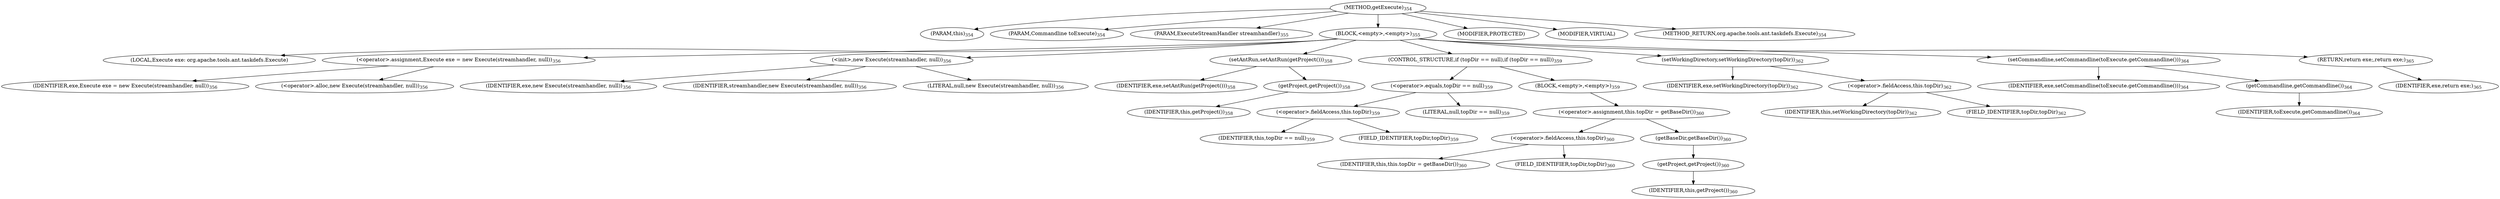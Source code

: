 digraph "getExecute" {  
"702" [label = <(METHOD,getExecute)<SUB>354</SUB>> ]
"57" [label = <(PARAM,this)<SUB>354</SUB>> ]
"703" [label = <(PARAM,Commandline toExecute)<SUB>354</SUB>> ]
"704" [label = <(PARAM,ExecuteStreamHandler streamhandler)<SUB>355</SUB>> ]
"705" [label = <(BLOCK,&lt;empty&gt;,&lt;empty&gt;)<SUB>355</SUB>> ]
"55" [label = <(LOCAL,Execute exe: org.apache.tools.ant.taskdefs.Execute)> ]
"706" [label = <(&lt;operator&gt;.assignment,Execute exe = new Execute(streamhandler, null))<SUB>356</SUB>> ]
"707" [label = <(IDENTIFIER,exe,Execute exe = new Execute(streamhandler, null))<SUB>356</SUB>> ]
"708" [label = <(&lt;operator&gt;.alloc,new Execute(streamhandler, null))<SUB>356</SUB>> ]
"709" [label = <(&lt;init&gt;,new Execute(streamhandler, null))<SUB>356</SUB>> ]
"54" [label = <(IDENTIFIER,exe,new Execute(streamhandler, null))<SUB>356</SUB>> ]
"710" [label = <(IDENTIFIER,streamhandler,new Execute(streamhandler, null))<SUB>356</SUB>> ]
"711" [label = <(LITERAL,null,new Execute(streamhandler, null))<SUB>356</SUB>> ]
"712" [label = <(setAntRun,setAntRun(getProject()))<SUB>358</SUB>> ]
"713" [label = <(IDENTIFIER,exe,setAntRun(getProject()))<SUB>358</SUB>> ]
"714" [label = <(getProject,getProject())<SUB>358</SUB>> ]
"56" [label = <(IDENTIFIER,this,getProject())<SUB>358</SUB>> ]
"715" [label = <(CONTROL_STRUCTURE,if (topDir == null),if (topDir == null))<SUB>359</SUB>> ]
"716" [label = <(&lt;operator&gt;.equals,topDir == null)<SUB>359</SUB>> ]
"717" [label = <(&lt;operator&gt;.fieldAccess,this.topDir)<SUB>359</SUB>> ]
"718" [label = <(IDENTIFIER,this,topDir == null)<SUB>359</SUB>> ]
"719" [label = <(FIELD_IDENTIFIER,topDir,topDir)<SUB>359</SUB>> ]
"720" [label = <(LITERAL,null,topDir == null)<SUB>359</SUB>> ]
"721" [label = <(BLOCK,&lt;empty&gt;,&lt;empty&gt;)<SUB>359</SUB>> ]
"722" [label = <(&lt;operator&gt;.assignment,this.topDir = getBaseDir())<SUB>360</SUB>> ]
"723" [label = <(&lt;operator&gt;.fieldAccess,this.topDir)<SUB>360</SUB>> ]
"724" [label = <(IDENTIFIER,this,this.topDir = getBaseDir())<SUB>360</SUB>> ]
"725" [label = <(FIELD_IDENTIFIER,topDir,topDir)<SUB>360</SUB>> ]
"726" [label = <(getBaseDir,getBaseDir())<SUB>360</SUB>> ]
"727" [label = <(getProject,getProject())<SUB>360</SUB>> ]
"58" [label = <(IDENTIFIER,this,getProject())<SUB>360</SUB>> ]
"728" [label = <(setWorkingDirectory,setWorkingDirectory(topDir))<SUB>362</SUB>> ]
"729" [label = <(IDENTIFIER,exe,setWorkingDirectory(topDir))<SUB>362</SUB>> ]
"730" [label = <(&lt;operator&gt;.fieldAccess,this.topDir)<SUB>362</SUB>> ]
"731" [label = <(IDENTIFIER,this,setWorkingDirectory(topDir))<SUB>362</SUB>> ]
"732" [label = <(FIELD_IDENTIFIER,topDir,topDir)<SUB>362</SUB>> ]
"733" [label = <(setCommandline,setCommandline(toExecute.getCommandline()))<SUB>364</SUB>> ]
"734" [label = <(IDENTIFIER,exe,setCommandline(toExecute.getCommandline()))<SUB>364</SUB>> ]
"735" [label = <(getCommandline,getCommandline())<SUB>364</SUB>> ]
"736" [label = <(IDENTIFIER,toExecute,getCommandline())<SUB>364</SUB>> ]
"737" [label = <(RETURN,return exe;,return exe;)<SUB>365</SUB>> ]
"738" [label = <(IDENTIFIER,exe,return exe;)<SUB>365</SUB>> ]
"739" [label = <(MODIFIER,PROTECTED)> ]
"740" [label = <(MODIFIER,VIRTUAL)> ]
"741" [label = <(METHOD_RETURN,org.apache.tools.ant.taskdefs.Execute)<SUB>354</SUB>> ]
  "702" -> "57" 
  "702" -> "703" 
  "702" -> "704" 
  "702" -> "705" 
  "702" -> "739" 
  "702" -> "740" 
  "702" -> "741" 
  "705" -> "55" 
  "705" -> "706" 
  "705" -> "709" 
  "705" -> "712" 
  "705" -> "715" 
  "705" -> "728" 
  "705" -> "733" 
  "705" -> "737" 
  "706" -> "707" 
  "706" -> "708" 
  "709" -> "54" 
  "709" -> "710" 
  "709" -> "711" 
  "712" -> "713" 
  "712" -> "714" 
  "714" -> "56" 
  "715" -> "716" 
  "715" -> "721" 
  "716" -> "717" 
  "716" -> "720" 
  "717" -> "718" 
  "717" -> "719" 
  "721" -> "722" 
  "722" -> "723" 
  "722" -> "726" 
  "723" -> "724" 
  "723" -> "725" 
  "726" -> "727" 
  "727" -> "58" 
  "728" -> "729" 
  "728" -> "730" 
  "730" -> "731" 
  "730" -> "732" 
  "733" -> "734" 
  "733" -> "735" 
  "735" -> "736" 
  "737" -> "738" 
}
